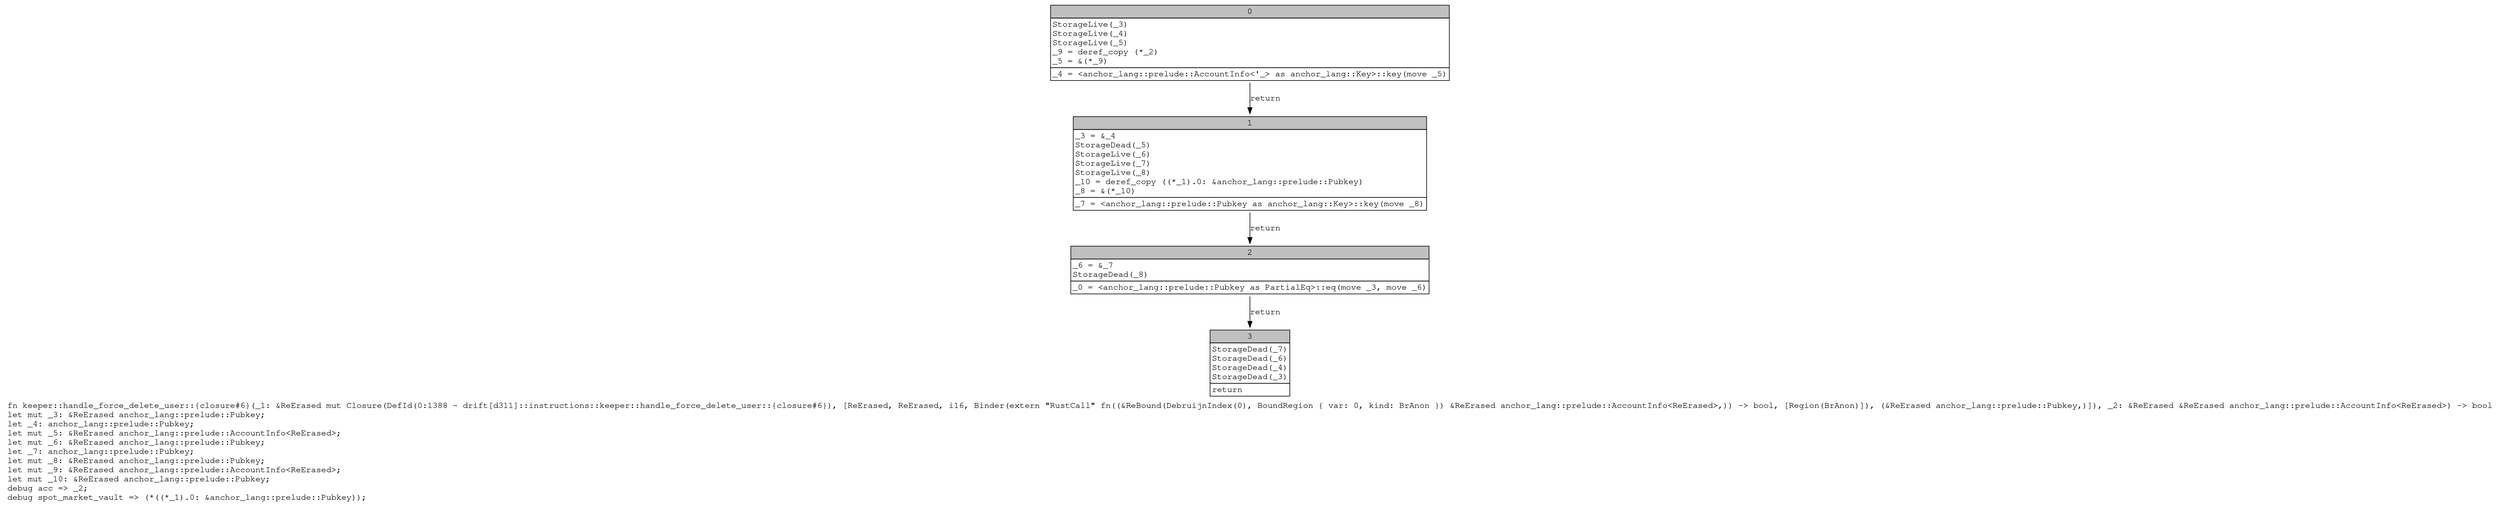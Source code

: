digraph Mir_0_1388 {
    graph [fontname="Courier, monospace"];
    node [fontname="Courier, monospace"];
    edge [fontname="Courier, monospace"];
    label=<fn keeper::handle_force_delete_user::{closure#6}(_1: &amp;ReErased mut Closure(DefId(0:1388 ~ drift[d311]::instructions::keeper::handle_force_delete_user::{closure#6}), [ReErased, ReErased, i16, Binder(extern &quot;RustCall&quot; fn((&amp;ReBound(DebruijnIndex(0), BoundRegion { var: 0, kind: BrAnon }) &amp;ReErased anchor_lang::prelude::AccountInfo&lt;ReErased&gt;,)) -&gt; bool, [Region(BrAnon)]), (&amp;ReErased anchor_lang::prelude::Pubkey,)]), _2: &amp;ReErased &amp;ReErased anchor_lang::prelude::AccountInfo&lt;ReErased&gt;) -&gt; bool<br align="left"/>let mut _3: &amp;ReErased anchor_lang::prelude::Pubkey;<br align="left"/>let _4: anchor_lang::prelude::Pubkey;<br align="left"/>let mut _5: &amp;ReErased anchor_lang::prelude::AccountInfo&lt;ReErased&gt;;<br align="left"/>let mut _6: &amp;ReErased anchor_lang::prelude::Pubkey;<br align="left"/>let _7: anchor_lang::prelude::Pubkey;<br align="left"/>let mut _8: &amp;ReErased anchor_lang::prelude::Pubkey;<br align="left"/>let mut _9: &amp;ReErased anchor_lang::prelude::AccountInfo&lt;ReErased&gt;;<br align="left"/>let mut _10: &amp;ReErased anchor_lang::prelude::Pubkey;<br align="left"/>debug acc =&gt; _2;<br align="left"/>debug spot_market_vault =&gt; (*((*_1).0: &amp;anchor_lang::prelude::Pubkey));<br align="left"/>>;
    bb0__0_1388 [shape="none", label=<<table border="0" cellborder="1" cellspacing="0"><tr><td bgcolor="gray" align="center" colspan="1">0</td></tr><tr><td align="left" balign="left">StorageLive(_3)<br/>StorageLive(_4)<br/>StorageLive(_5)<br/>_9 = deref_copy (*_2)<br/>_5 = &amp;(*_9)<br/></td></tr><tr><td align="left">_4 = &lt;anchor_lang::prelude::AccountInfo&lt;'_&gt; as anchor_lang::Key&gt;::key(move _5)</td></tr></table>>];
    bb1__0_1388 [shape="none", label=<<table border="0" cellborder="1" cellspacing="0"><tr><td bgcolor="gray" align="center" colspan="1">1</td></tr><tr><td align="left" balign="left">_3 = &amp;_4<br/>StorageDead(_5)<br/>StorageLive(_6)<br/>StorageLive(_7)<br/>StorageLive(_8)<br/>_10 = deref_copy ((*_1).0: &amp;anchor_lang::prelude::Pubkey)<br/>_8 = &amp;(*_10)<br/></td></tr><tr><td align="left">_7 = &lt;anchor_lang::prelude::Pubkey as anchor_lang::Key&gt;::key(move _8)</td></tr></table>>];
    bb2__0_1388 [shape="none", label=<<table border="0" cellborder="1" cellspacing="0"><tr><td bgcolor="gray" align="center" colspan="1">2</td></tr><tr><td align="left" balign="left">_6 = &amp;_7<br/>StorageDead(_8)<br/></td></tr><tr><td align="left">_0 = &lt;anchor_lang::prelude::Pubkey as PartialEq&gt;::eq(move _3, move _6)</td></tr></table>>];
    bb3__0_1388 [shape="none", label=<<table border="0" cellborder="1" cellspacing="0"><tr><td bgcolor="gray" align="center" colspan="1">3</td></tr><tr><td align="left" balign="left">StorageDead(_7)<br/>StorageDead(_6)<br/>StorageDead(_4)<br/>StorageDead(_3)<br/></td></tr><tr><td align="left">return</td></tr></table>>];
    bb0__0_1388 -> bb1__0_1388 [label="return"];
    bb1__0_1388 -> bb2__0_1388 [label="return"];
    bb2__0_1388 -> bb3__0_1388 [label="return"];
}

